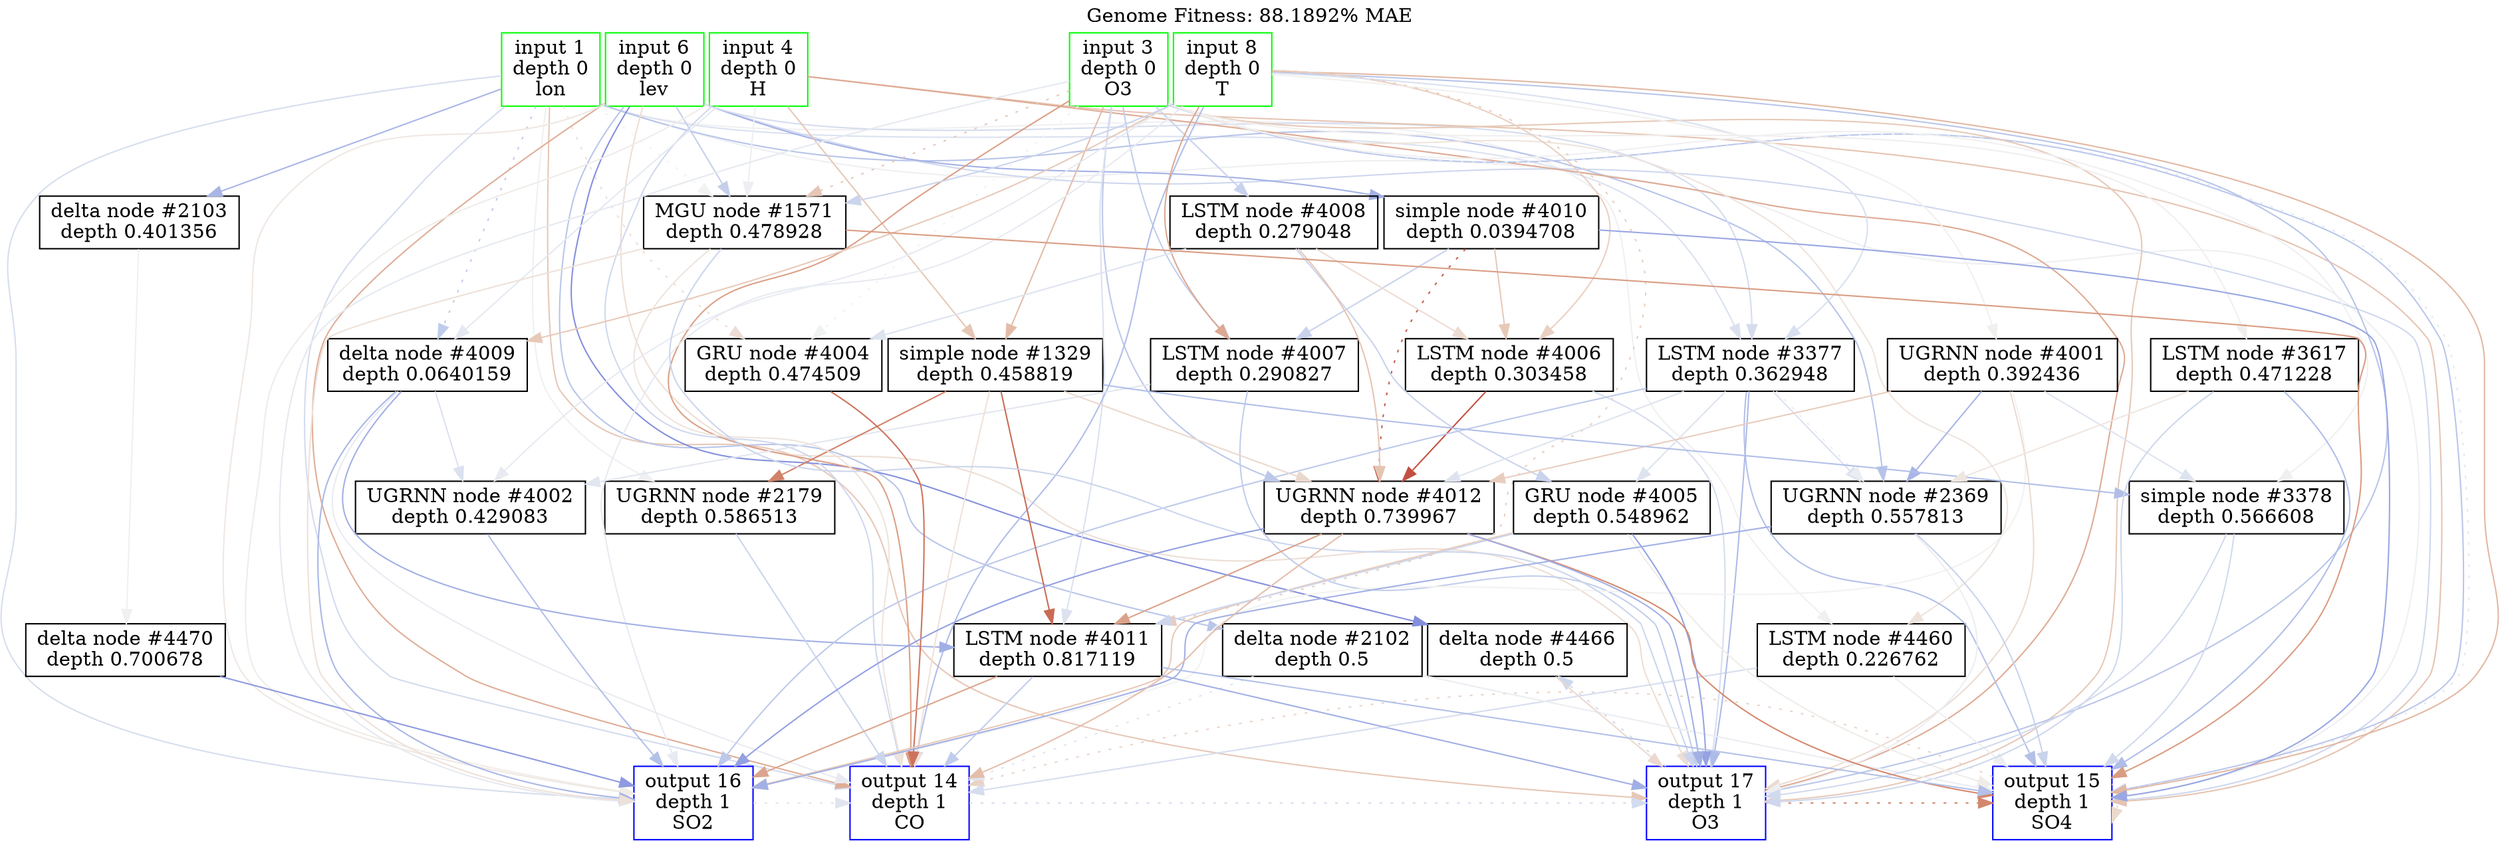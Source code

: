 digraph RNN {
labelloc="t";
label="Genome Fitness: 88.1892% MAE";

	graph [pad="0.01", nodesep="0.05", ranksep="0.9"];
	{
		rank = source;
		node1 [shape=box,color=green,label="input 1\ndepth 0\nlon"];
		node6 [shape=box,color=green,label="input 6\ndepth 0\nlev"];
		node4 [shape=box,color=green,label="input 4\ndepth 0\nH"];
		node3 [shape=box,color=green,label="input 3\ndepth 0\nO3"];
		node8 [shape=box,color=green,label="input 8\ndepth 0\nT"];
	}

	{
		rank = sink;
		node14 [shape=box,color=blue,label="output 14\ndepth 1\nCO"];
		node15 [shape=box,color=blue,label="output 15\ndepth 1\nSO4"];
		node16 [shape=box,color=blue,label="output 16\ndepth 1\nSO2"];
		node17 [shape=box,color=blue,label="output 17\ndepth 1\nO3"];
	}

	node1 -> node6 -> node4 -> node3 -> node8 [style=invis];


	node14 -> node15 -> node16 -> node17 [style=invis];


		node4010 [shape=box,color=black,label="simple node #4010\ndepth 0.0394708"];
		node4009 [shape=box,color=black,label="delta node #4009\ndepth 0.0640159"];
		node4460 [shape=box,color=black,label="LSTM node #4460\ndepth 0.226762"];
		node4008 [shape=box,color=black,label="LSTM node #4008\ndepth 0.279048"];
		node4007 [shape=box,color=black,label="LSTM node #4007\ndepth 0.290827"];
		node4006 [shape=box,color=black,label="LSTM node #4006\ndepth 0.303458"];
		node3377 [shape=box,color=black,label="LSTM node #3377\ndepth 0.362948"];
		node4001 [shape=box,color=black,label="UGRNN node #4001\ndepth 0.392436"];
		node2103 [shape=box,color=black,label="delta node #2103\ndepth 0.401356"];
		node4002 [shape=box,color=black,label="UGRNN node #4002\ndepth 0.429083"];
		node1329 [shape=box,color=black,label="simple node #1329\ndepth 0.458819"];
		node3617 [shape=box,color=black,label="LSTM node #3617\ndepth 0.471228"];
		node4004 [shape=box,color=black,label="GRU node #4004\ndepth 0.474509"];
		node1571 [shape=box,color=black,label="MGU node #1571\ndepth 0.478928"];
		node2102 [shape=box,color=black,label="delta node #2102\ndepth 0.5"];
		node4466 [shape=box,color=black,label="delta node #4466\ndepth 0.5"];
		node4005 [shape=box,color=black,label="GRU node #4005\ndepth 0.548962"];
		node2369 [shape=box,color=black,label="UGRNN node #2369\ndepth 0.557813"];
		node3378 [shape=box,color=black,label="simple node #3378\ndepth 0.566608"];
		node2179 [shape=box,color=black,label="UGRNN node #2179\ndepth 0.586513"];
		node4470 [shape=box,color=black,label="delta node #4470\ndepth 0.700678"];
		node4012 [shape=box,color=black,label="UGRNN node #4012\ndepth 0.739967"];
		node4011 [shape=box,color=black,label="LSTM node #4011\ndepth 0.817119"];

	node1 -> node14 [color="#d3dbee"]; /* weight: -0.264859 */
	node3 -> node14 [color="#db9f86"]; /* weight: 0.56474 */
	node4 -> node14 [color="#d0d8ed"]; /* weight: -0.29991 */
	node6 -> node14 [color="#dfad96"]; /* weight: 0.46478 */
	node8 -> node14 [color="#b0bde8"]; /* weight: -0.590904 */
	node1 -> node15 [color="#eeeff2"]; /* weight: -0.0417873 */
	node3 -> node15 [color="#bac6ea"]; /* weight: -0.491844 */
	node4 -> node15 [color="#e5c4b2"]; /* weight: 0.317912 */
	node6 -> node15 [color="#ced7ed"]; /* weight: -0.304616 */
	node8 -> node15 [color="#e2b8a3"]; /* weight: 0.393426 */
	node1 -> node16 [color="#d6ddee"]; /* weight: -0.235986 */
	node3 -> node16 [color="#e5e9f0"]; /* weight: -0.119369 */
	node4 -> node16 [color="#f0ece8"]; /* weight: 0.0384907 */
	node6 -> node16 [color="#efe7e2"]; /* weight: 0.0694967 */
	node8 -> node16 [color="#e7eaf1"]; /* weight: -0.0983047 */
	node1 -> node17 [color="#e6c7b6"]; /* weight: 0.294862 */
	node3 -> node17 [color="#e7c9b8"]; /* weight: 0.28643 */
	node4 -> node17 [color="#deaa93"]; /* weight: 0.491737 */
	node6 -> node17 [color="#edded5"]; /* weight: 0.131887 */
	node8 -> node17 [color="#b9c5e9"]; /* weight: -0.508116 */
	node4 -> node1329 [color="#e6c7b6"]; /* weight: 0.297237 */
	node3 -> node1329 [color="#e3bca9"]; /* weight: 0.360898 */
	node4 -> node1571 [color="#eeeff2"]; /* weight: -0.0462031 */
	node6 -> node1571 [color="#c5cfeb"]; /* weight: -0.391343 */
	node8 -> node1571 [color="#cbd5ec"]; /* weight: -0.332742 */
	node6 -> node2102 [color="#b9c5e9"]; /* weight: -0.504552 */
	node1 -> node2103 [color="#a8b5e6"]; /* weight: -0.675057 */
	node1 -> node2369 [color="#b7c4e9"]; /* weight: -0.515223 */
	node1 -> node3377 [color="#dbe1ef"]; /* weight: -0.195133 */
	node6 -> node3377 [color="#d5dcee"]; /* weight: -0.248397 */
	node8 -> node3377 [color="#d9e0ef"]; /* weight: -0.215519 */
	node3 -> node3378 [color="#f0f0f2"]; /* weight: -0.0302782 */
	node3 -> node3617 [color="#f1efed"]; /* weight: 0.0219456 */
	node8 -> node4001 [color="#f2f0ef"]; /* weight: 0.0147526 */
	node8 -> node4002 [color="#e7eaf1"]; /* weight: -0.0994382 */
	node1 -> node2179 [color="#f0f0f2"]; /* weight: -0.0313865 */
	node8 -> node4006 [color="#e9d0c2"]; /* weight: 0.229615 */
	node3 -> node4007 [color="#c2cdeb"]; /* weight: -0.417629 */
	node8 -> node4007 [color="#dda891"]; /* weight: 0.505275 */
	node3 -> node4008 [color="#c8d2ec"]; /* weight: -0.366942 */
	node8 -> node4009 [color="#e7c9b8"]; /* weight: 0.278927 */
	node4 -> node4009 [color="#e5e9f0"]; /* weight: -0.111534 */
	node6 -> node4010 [color="#a4b1e5"]; /* weight: -0.723577 */
	node3 -> node4011 [color="#dbe1ef"]; /* weight: -0.194948 */
	node3 -> node4012 [color="#bcc8ea"]; /* weight: -0.481737 */
	node1 -> node4460 [color="#f0f0f2"]; /* weight: -0.0297641 */
	node3 -> node4460 [color="#eee4dd"]; /* weight: 0.0912645 */
	node6 -> node4466 [color="#848fdc"]; /* weight: -1.08118 */
	node4010 -> node4007 [color="#c8d2ec"]; /* weight: -0.372155 */
	node4010 -> node4006 [color="#e7c9b8"]; /* weight: 0.281709 */
	node4010 -> node15 [color="#99a7e2"]; /* weight: -0.837696 */
	node4009 -> node4002 [color="#dbe1ef"]; /* weight: -0.196255 */
	node4009 -> node14 [color="#e9ebf1"]; /* weight: -0.0781695 */
	node4009 -> node16 [color="#a9b7e6"]; /* weight: -0.655505 */
	node4009 -> node4011 [color="#a1afe4"]; /* weight: -0.745828 */
	node4460 -> node14 [color="#d6ddee"]; /* weight: -0.239943 */
	node4460 -> node15 [color="#eceef1"]; /* weight: -0.0507729 */
	node4008 -> node4006 [color="#ecdcd3"]; /* weight: 0.144814 */
	node4008 -> node4004 [color="#dde3ef"]; /* weight: -0.184339 */
	node4008 -> node4005 [color="#c9d3ec"]; /* weight: -0.355719 */
	node4008 -> node4012 [color="#e5c4b2"]; /* weight: 0.31544 */
	node4007 -> node17 [color="#c2cdeb"]; /* weight: -0.428989 */
	node4007 -> node4002 [color="#e2e6f0"]; /* weight: -0.137936 */
	node4006 -> node17 [color="#d6ddee"]; /* weight: -0.23725 */
	node4006 -> node4012 [color="#c25042"]; /* weight: 1.05842 */
	node3377 -> node15 [color="#b3c0e8"]; /* weight: -0.559068 */
	node3377 -> node16 [color="#bdc9ea"]; /* weight: -0.469257 */
	node3377 -> node17 [color="#adbbe7"]; /* weight: -0.623107 */
	node3377 -> node2369 [color="#dbe1ef"]; /* weight: -0.191414 */
	node3377 -> node4005 [color="#dde3ef"]; /* weight: -0.1773 */
	node3377 -> node4012 [color="#dee4ef"]; /* weight: -0.171947 */
	node4001 -> node2369 [color="#a8b5e6"]; /* weight: -0.683033 */
	node4001 -> node16 [color="#f2f2f1"]; /* weight: 0.00120514 */
	node4001 -> node17 [color="#ecdbd1"]; /* weight: 0.158899 */
	node4001 -> node3378 [color="#dee4ef"]; /* weight: -0.175858 */
	node4001 -> node4012 [color="#e8cdbe"]; /* weight: 0.254031 */
	node2103 -> node4470 [color="#f0f0f2"]; /* weight: -0.0312771 */
	node4002 -> node16 [color="#b3c0e8"]; /* weight: -0.558097 */
	node1329 -> node14 [color="#eee2db"]; /* weight: 0.109366 */
	node1329 -> node2179 [color="#d18168"]; /* weight: 0.762839 */
	node1329 -> node4011 [color="#ca6b55"]; /* weight: 0.893034 */
	node1329 -> node3378 [color="#b1bfe8"]; /* weight: -0.574277 */
	node1329 -> node4012 [color="#ebd8cd"]; /* weight: 0.179687 */
	node3617 -> node15 [color="#b0bde8"]; /* weight: -0.595208 */
	node3617 -> node17 [color="#ced7ed"]; /* weight: -0.314177 */
	node3617 -> node2369 [color="#efe6e0"]; /* weight: 0.0820872 */
	node4004 -> node14 [color="#cd735c"]; /* weight: 0.846927 */
	node1571 -> node17 [color="#cbd5ec"]; /* weight: -0.332136 */
	node1571 -> node14 [color="#eee4dd"]; /* weight: 0.0909898 */
	node1571 -> node15 [color="#da9c83"]; /* weight: 0.580747 */
	node1571 -> node16 [color="#ede1d9"]; /* weight: 0.110524 */
	node2102 -> node15 [color="#eaedf1"]; /* weight: -0.0655741 */
	node4466 -> node17 [color="#ebd9cf"]; /* weight: 0.170814 */
	node4005 -> node17 [color="#95a3e1"]; /* weight: -0.875122 */
	node4005 -> node15 [color="#f0ece8"]; /* weight: 0.0396246 */
	node4005 -> node16 [color="#e7c9b8"]; /* weight: 0.277134 */
	node4005 -> node4011 [color="#cdd6ed"]; /* weight: -0.318587 */
	node2369 -> node15 [color="#c9d3ec"]; /* weight: -0.357328 */
	node2369 -> node16 [color="#a2b0e5"]; /* weight: -0.739016 */
	node2369 -> node17 [color="#eceef1"]; /* weight: -0.0502749 */
	node3378 -> node15 [color="#d1daed"]; /* weight: -0.288674 */
	node3378 -> node17 [color="#d1daed"]; /* weight: -0.27982 */
	node2179 -> node14 [color="#cbd5ec"]; /* weight: -0.344094 */
	node4470 -> node16 [color="#8d9adf"]; /* weight: -0.97861 */
	node4012 -> node4011 [color="#dba28a"]; /* weight: 0.539805 */
	node4012 -> node14 [color="#e4beab"]; /* weight: 0.349559 */
	node4012 -> node15 [color="#d4896f"]; /* weight: 0.706319 */
	node4012 -> node16 [color="#93a0e1"]; /* weight: -0.900713 */
	node4012 -> node17 [color="#a2b0e5"]; /* weight: -0.738112 */
	node4011 -> node14 [color="#c0cceb"]; /* weight: -0.435684 */
	node4011 -> node15 [color="#b3c0e8"]; /* weight: -0.570245 */
	node4011 -> node16 [color="#dca58d"]; /* weight: 0.518042 */
	node4011 -> node17 [color="#a1afe4"]; /* weight: -0.740183 */

	node3 -> node15 [color="#e3e8f0",style=dotted]; /* weight: -0.0862098, recurrent_depth: 62 */
	node3 -> node1571 [color="#e6c7b6",style=dotted]; /* weight: 0.247536, recurrent_depth: 20 */
	node1 -> node1571 [color="#f1f2f2",style=dotted]; /* weight: -0.0105484, recurrent_depth: 45 */
	node3 -> node4004 [color="#f1f2f2",style=dotted]; /* weight: -0.00916569, recurrent_depth: 49 */
	node1 -> node4004 [color="#edded5",style=dotted]; /* weight: 0.111566, recurrent_depth: 3 */
	node1 -> node4009 [color="#c0cceb",style=dotted]; /* weight: -0.289077, recurrent_depth: 45 */
	node8 -> node4011 [color="#e8cdbe",style=dotted]; /* weight: 0.216672, recurrent_depth: 14 */
	node4010 -> node4012 [color="#c65d4a",style=dotted]; /* weight: 0.838817, recurrent_depth: 33 */
	node3377 -> node2369 [color="#eaedf1",style=dotted]; /* weight: -0.048081, recurrent_depth: 99 */
	node2102 -> node14 [color="#e0e5f0",style=dotted]; /* weight: -0.106267, recurrent_depth: 1 */
	node17 -> node15 [color="#d3876e",style=dotted]; /* weight: 0.613159, recurrent_depth: 13 */
	node16 -> node14 [color="#e0e5f0",style=dotted]; /* weight: -0.0994036, recurrent_depth: 67 */
	node15 -> node14 [color="#ead3c6",style=dotted]; /* weight: 0.182389, recurrent_depth: 7 */
	node15 -> node15 [color="#ebd9cf",style=dotted]; /* weight: 0.141179, recurrent_depth: 21 */
	node14 -> node17 [color="#d3dbee",style=dotted]; /* weight: -0.180242, recurrent_depth: 79 */
	node17 -> node4466 [color="#ced7ed",style=dotted]; /* weight: -0.203564, recurrent_depth: 48 */

}
